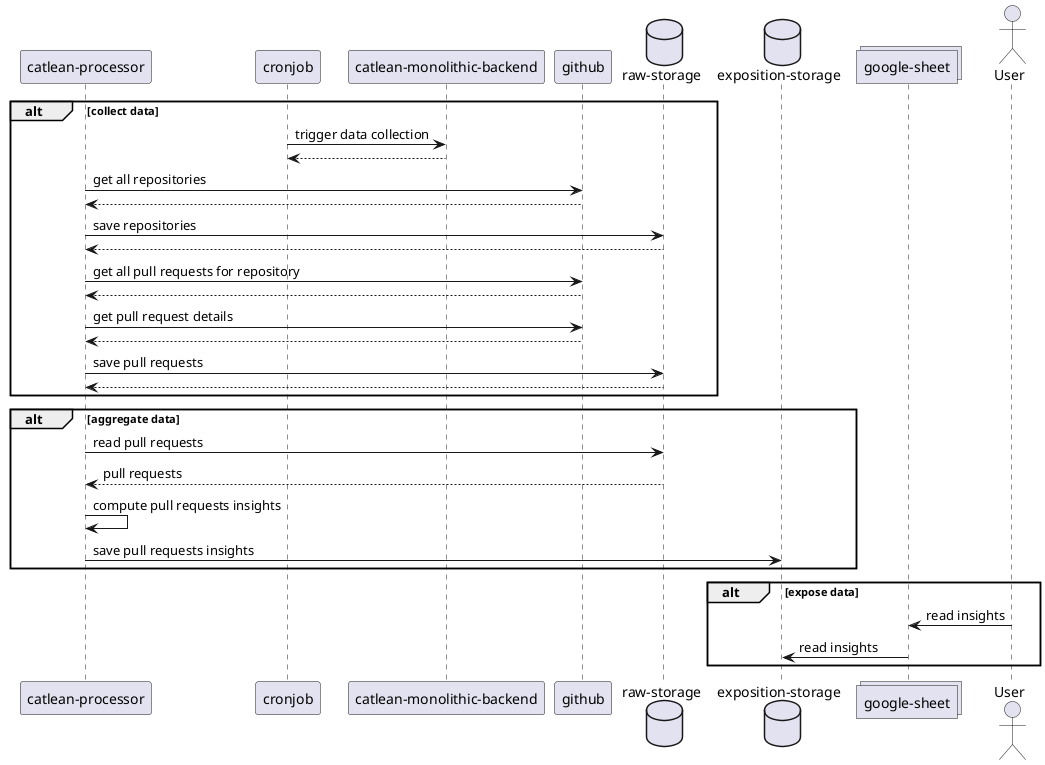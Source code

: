 @startuml
'https://plantuml.com/sequence-diagram
participant cronjob order 10
participant "catlean-monolithic-backend" as backend order 20
participant github order 30
database "raw-storage" order 40
database "exposition-storage" order 50
collections "google-sheet" order 60
actor User order 70



alt collect data
cronjob -> backend : trigger data collection
cronjob <-- backend
"catlean-processor" -> github: get all repositories
"catlean-processor" <-- github
"catlean-processor" -> "raw-storage": save repositories
"catlean-processor" <-- "raw-storage"
"catlean-processor" -> github: get all pull requests for repository
"catlean-processor" <-- github
"catlean-processor" -> github: get pull request details
"catlean-processor" <-- github
"catlean-processor" -> "raw-storage": save pull requests
"catlean-processor" <-- "raw-storage"
end

alt aggregate data
"catlean-processor" -> "raw-storage": read pull requests
"catlean-processor" <-- "raw-storage": pull requests
"catlean-processor" -> "catlean-processor": compute pull requests insights
"catlean-processor" -> "exposition-storage": save pull requests insights
end

alt expose data
User -> "google-sheet": read insights
"google-sheet" -> "exposition-storage": read insights
end

@enduml